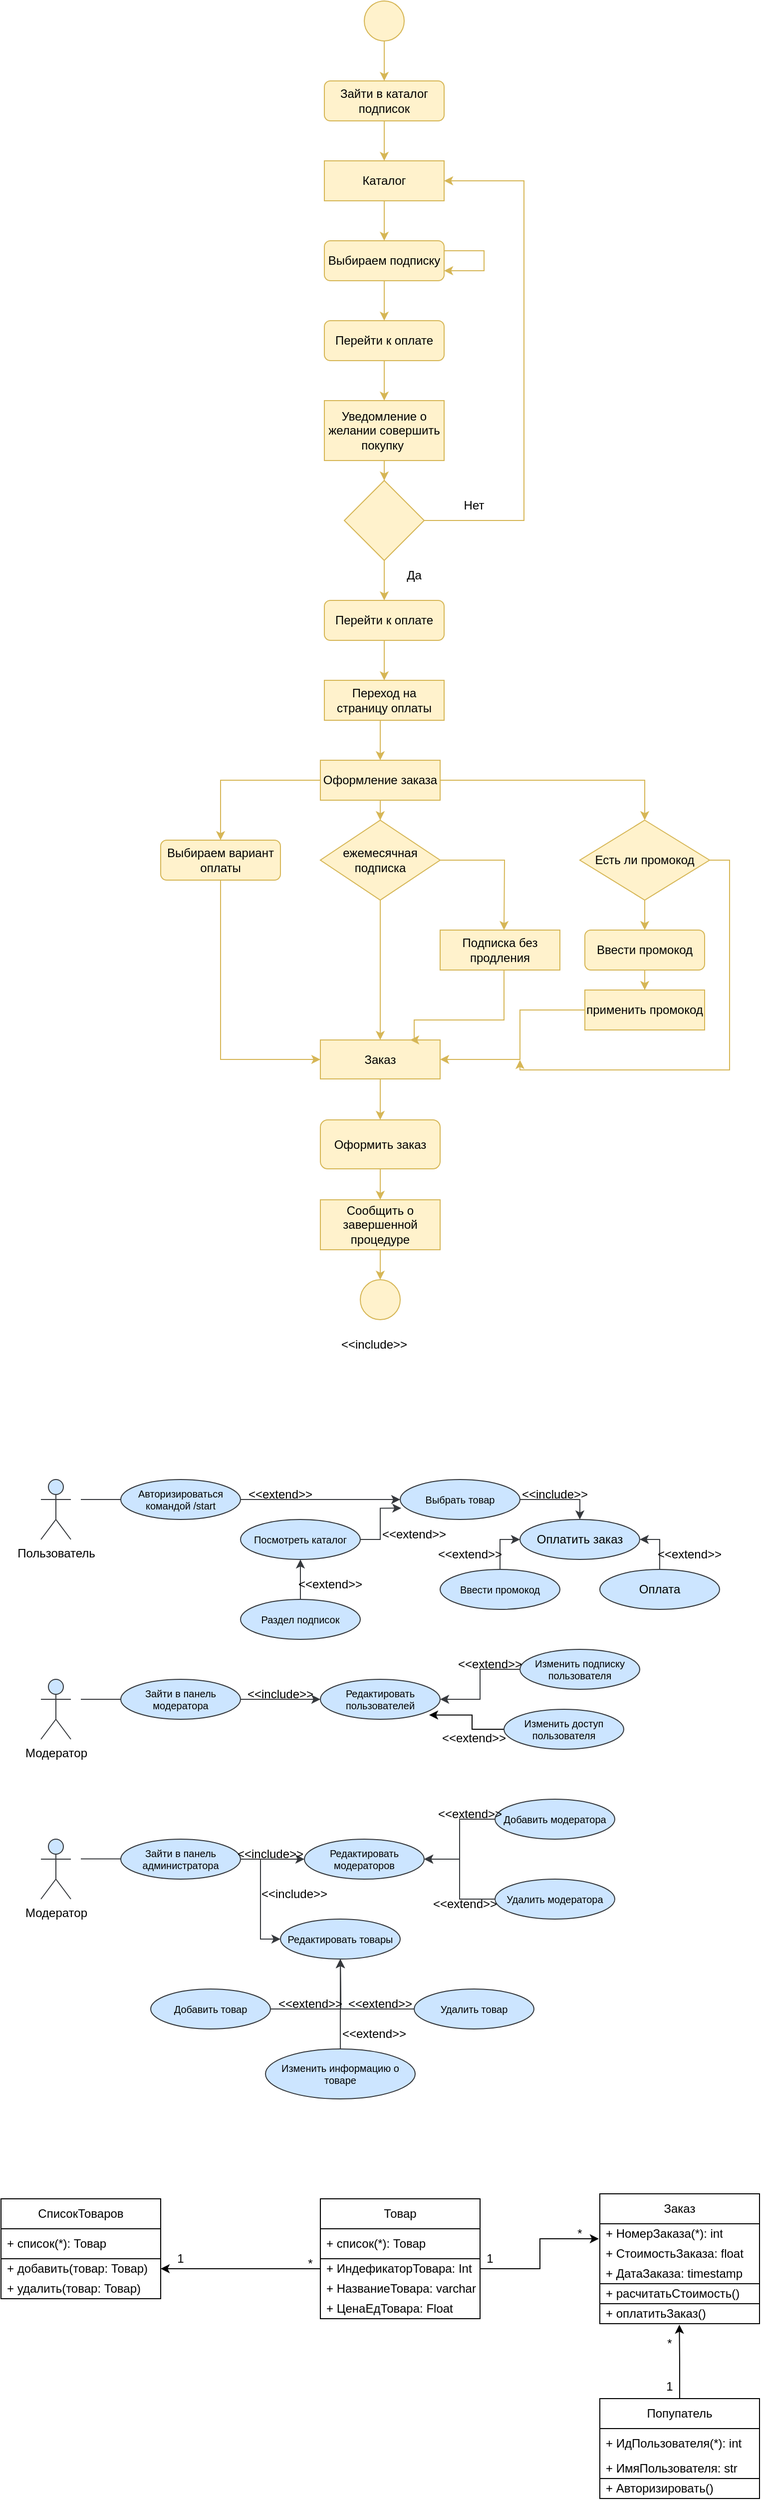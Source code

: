 <mxfile version="21.2.0" type="github">
  <diagram id="C5RBs43oDa-KdzZeNtuy" name="Page-1">
    <mxGraphModel dx="1102" dy="630" grid="1" gridSize="10" guides="1" tooltips="1" connect="1" arrows="1" fold="1" page="1" pageScale="1" pageWidth="827" pageHeight="1169" math="0" shadow="0">
      <root>
        <mxCell id="WIyWlLk6GJQsqaUBKTNV-0" />
        <mxCell id="WIyWlLk6GJQsqaUBKTNV-1" parent="WIyWlLk6GJQsqaUBKTNV-0" />
        <mxCell id="kF7ES35YBefr3OrdqdtW-0" value="" style="ellipse;whiteSpace=wrap;html=1;aspect=fixed;fillColor=#fff2cc;strokeColor=#d6b656;" vertex="1" parent="WIyWlLk6GJQsqaUBKTNV-1">
          <mxGeometry x="404" width="40" height="40" as="geometry" />
        </mxCell>
        <mxCell id="kF7ES35YBefr3OrdqdtW-1" value="" style="endArrow=classic;html=1;rounded=0;exitX=0.5;exitY=1;exitDx=0;exitDy=0;fillColor=#fff2cc;strokeColor=#d6b656;" edge="1" parent="WIyWlLk6GJQsqaUBKTNV-1" source="kF7ES35YBefr3OrdqdtW-0" target="kF7ES35YBefr3OrdqdtW-2">
          <mxGeometry width="50" height="50" relative="1" as="geometry">
            <mxPoint x="374" y="190" as="sourcePoint" />
            <mxPoint x="424" y="80" as="targetPoint" />
          </mxGeometry>
        </mxCell>
        <mxCell id="kF7ES35YBefr3OrdqdtW-5" style="edgeStyle=orthogonalEdgeStyle;rounded=0;orthogonalLoop=1;jettySize=auto;html=1;entryX=0.5;entryY=0;entryDx=0;entryDy=0;fillColor=#fff2cc;strokeColor=#d6b656;" edge="1" parent="WIyWlLk6GJQsqaUBKTNV-1" source="kF7ES35YBefr3OrdqdtW-2" target="kF7ES35YBefr3OrdqdtW-3">
          <mxGeometry relative="1" as="geometry" />
        </mxCell>
        <mxCell id="kF7ES35YBefr3OrdqdtW-2" value="Зайти в каталог подписок" style="rounded=1;whiteSpace=wrap;html=1;fillColor=#fff2cc;strokeColor=#d6b656;" vertex="1" parent="WIyWlLk6GJQsqaUBKTNV-1">
          <mxGeometry x="364" y="80" width="120" height="40" as="geometry" />
        </mxCell>
        <mxCell id="kF7ES35YBefr3OrdqdtW-3" value="Каталог" style="rounded=0;whiteSpace=wrap;html=1;fillColor=#fff2cc;strokeColor=#d6b656;" vertex="1" parent="WIyWlLk6GJQsqaUBKTNV-1">
          <mxGeometry x="364" y="160" width="120" height="40" as="geometry" />
        </mxCell>
        <mxCell id="kF7ES35YBefr3OrdqdtW-6" value="" style="endArrow=classic;html=1;rounded=0;exitX=0.5;exitY=1;exitDx=0;exitDy=0;fillColor=#fff2cc;strokeColor=#d6b656;" edge="1" parent="WIyWlLk6GJQsqaUBKTNV-1" source="kF7ES35YBefr3OrdqdtW-3">
          <mxGeometry width="50" height="50" relative="1" as="geometry">
            <mxPoint x="314" y="310" as="sourcePoint" />
            <mxPoint x="424" y="240" as="targetPoint" />
          </mxGeometry>
        </mxCell>
        <mxCell id="kF7ES35YBefr3OrdqdtW-7" value="Выбираем подписку" style="rounded=1;whiteSpace=wrap;html=1;fillColor=#fff2cc;strokeColor=#d6b656;" vertex="1" parent="WIyWlLk6GJQsqaUBKTNV-1">
          <mxGeometry x="364" y="240" width="120" height="40" as="geometry" />
        </mxCell>
        <mxCell id="kF7ES35YBefr3OrdqdtW-8" value="" style="endArrow=classic;html=1;rounded=0;exitX=1;exitY=0.25;exitDx=0;exitDy=0;entryX=1;entryY=0.75;entryDx=0;entryDy=0;fillColor=#fff2cc;strokeColor=#d6b656;" edge="1" parent="WIyWlLk6GJQsqaUBKTNV-1" source="kF7ES35YBefr3OrdqdtW-7" target="kF7ES35YBefr3OrdqdtW-7">
          <mxGeometry width="50" height="50" relative="1" as="geometry">
            <mxPoint x="314" y="310" as="sourcePoint" />
            <mxPoint x="364" y="260" as="targetPoint" />
            <Array as="points">
              <mxPoint x="524" y="250" />
              <mxPoint x="524" y="260" />
              <mxPoint x="524" y="270" />
            </Array>
          </mxGeometry>
        </mxCell>
        <mxCell id="kF7ES35YBefr3OrdqdtW-9" value="" style="endArrow=classic;html=1;rounded=0;exitX=0.5;exitY=1;exitDx=0;exitDy=0;fillColor=#fff2cc;strokeColor=#d6b656;" edge="1" parent="WIyWlLk6GJQsqaUBKTNV-1" source="kF7ES35YBefr3OrdqdtW-7">
          <mxGeometry width="50" height="50" relative="1" as="geometry">
            <mxPoint x="314" y="310" as="sourcePoint" />
            <mxPoint x="424" y="320" as="targetPoint" />
          </mxGeometry>
        </mxCell>
        <mxCell id="kF7ES35YBefr3OrdqdtW-12" style="edgeStyle=orthogonalEdgeStyle;rounded=0;orthogonalLoop=1;jettySize=auto;html=1;entryX=0.5;entryY=0;entryDx=0;entryDy=0;fillColor=#fff2cc;strokeColor=#d6b656;" edge="1" parent="WIyWlLk6GJQsqaUBKTNV-1" source="kF7ES35YBefr3OrdqdtW-10" target="kF7ES35YBefr3OrdqdtW-11">
          <mxGeometry relative="1" as="geometry" />
        </mxCell>
        <mxCell id="kF7ES35YBefr3OrdqdtW-10" value="Перейти к оплате" style="rounded=1;whiteSpace=wrap;html=1;fillColor=#fff2cc;strokeColor=#d6b656;" vertex="1" parent="WIyWlLk6GJQsqaUBKTNV-1">
          <mxGeometry x="364" y="320" width="120" height="40" as="geometry" />
        </mxCell>
        <mxCell id="kF7ES35YBefr3OrdqdtW-14" style="edgeStyle=orthogonalEdgeStyle;rounded=0;orthogonalLoop=1;jettySize=auto;html=1;entryX=0.5;entryY=0;entryDx=0;entryDy=0;fillColor=#fff2cc;strokeColor=#d6b656;" edge="1" parent="WIyWlLk6GJQsqaUBKTNV-1" source="kF7ES35YBefr3OrdqdtW-11" target="kF7ES35YBefr3OrdqdtW-13">
          <mxGeometry relative="1" as="geometry" />
        </mxCell>
        <mxCell id="kF7ES35YBefr3OrdqdtW-11" value="Уведомление о желании совершить покупку&amp;nbsp;" style="rounded=0;whiteSpace=wrap;html=1;fillColor=#fff2cc;strokeColor=#d6b656;" vertex="1" parent="WIyWlLk6GJQsqaUBKTNV-1">
          <mxGeometry x="364" y="400" width="120" height="60" as="geometry" />
        </mxCell>
        <mxCell id="kF7ES35YBefr3OrdqdtW-15" style="edgeStyle=orthogonalEdgeStyle;rounded=0;orthogonalLoop=1;jettySize=auto;html=1;entryX=1;entryY=0.5;entryDx=0;entryDy=0;fillColor=#fff2cc;strokeColor=#d6b656;" edge="1" parent="WIyWlLk6GJQsqaUBKTNV-1" source="kF7ES35YBefr3OrdqdtW-13" target="kF7ES35YBefr3OrdqdtW-3">
          <mxGeometry relative="1" as="geometry">
            <Array as="points">
              <mxPoint x="564" y="520" />
              <mxPoint x="564" y="180" />
            </Array>
          </mxGeometry>
        </mxCell>
        <mxCell id="kF7ES35YBefr3OrdqdtW-18" style="edgeStyle=orthogonalEdgeStyle;rounded=0;orthogonalLoop=1;jettySize=auto;html=1;entryX=0.5;entryY=0;entryDx=0;entryDy=0;fillColor=#fff2cc;strokeColor=#d6b656;" edge="1" parent="WIyWlLk6GJQsqaUBKTNV-1" source="kF7ES35YBefr3OrdqdtW-13" target="kF7ES35YBefr3OrdqdtW-17">
          <mxGeometry relative="1" as="geometry" />
        </mxCell>
        <mxCell id="kF7ES35YBefr3OrdqdtW-13" value="" style="rhombus;whiteSpace=wrap;html=1;fillColor=#fff2cc;strokeColor=#d6b656;" vertex="1" parent="WIyWlLk6GJQsqaUBKTNV-1">
          <mxGeometry x="384" y="480" width="80" height="80" as="geometry" />
        </mxCell>
        <mxCell id="kF7ES35YBefr3OrdqdtW-16" value="Нет" style="text;html=1;align=center;verticalAlign=middle;whiteSpace=wrap;rounded=0;" vertex="1" parent="WIyWlLk6GJQsqaUBKTNV-1">
          <mxGeometry x="484" y="490" width="60" height="30" as="geometry" />
        </mxCell>
        <mxCell id="kF7ES35YBefr3OrdqdtW-21" style="edgeStyle=orthogonalEdgeStyle;rounded=0;orthogonalLoop=1;jettySize=auto;html=1;entryX=0.5;entryY=0;entryDx=0;entryDy=0;fillColor=#fff2cc;strokeColor=#d6b656;" edge="1" parent="WIyWlLk6GJQsqaUBKTNV-1" source="kF7ES35YBefr3OrdqdtW-17" target="kF7ES35YBefr3OrdqdtW-20">
          <mxGeometry relative="1" as="geometry" />
        </mxCell>
        <mxCell id="kF7ES35YBefr3OrdqdtW-17" value="Перейти к оплате" style="rounded=1;whiteSpace=wrap;html=1;fillColor=#fff2cc;strokeColor=#d6b656;" vertex="1" parent="WIyWlLk6GJQsqaUBKTNV-1">
          <mxGeometry x="364" y="600" width="120" height="40" as="geometry" />
        </mxCell>
        <mxCell id="kF7ES35YBefr3OrdqdtW-19" value="Да" style="text;html=1;align=center;verticalAlign=middle;whiteSpace=wrap;rounded=0;" vertex="1" parent="WIyWlLk6GJQsqaUBKTNV-1">
          <mxGeometry x="424" y="560" width="60" height="30" as="geometry" />
        </mxCell>
        <mxCell id="kF7ES35YBefr3OrdqdtW-23" style="edgeStyle=orthogonalEdgeStyle;rounded=0;orthogonalLoop=1;jettySize=auto;html=1;entryX=0.5;entryY=0;entryDx=0;entryDy=0;fillColor=#fff2cc;strokeColor=#d6b656;" edge="1" parent="WIyWlLk6GJQsqaUBKTNV-1" source="kF7ES35YBefr3OrdqdtW-20" target="kF7ES35YBefr3OrdqdtW-22">
          <mxGeometry relative="1" as="geometry">
            <Array as="points">
              <mxPoint x="420" y="740" />
              <mxPoint x="420" y="740" />
            </Array>
          </mxGeometry>
        </mxCell>
        <mxCell id="kF7ES35YBefr3OrdqdtW-20" value="Переход на страницу оплаты" style="rounded=0;whiteSpace=wrap;html=1;fillColor=#fff2cc;strokeColor=#d6b656;" vertex="1" parent="WIyWlLk6GJQsqaUBKTNV-1">
          <mxGeometry x="364" y="680" width="120" height="40" as="geometry" />
        </mxCell>
        <mxCell id="kF7ES35YBefr3OrdqdtW-25" style="edgeStyle=orthogonalEdgeStyle;rounded=0;orthogonalLoop=1;jettySize=auto;html=1;entryX=0.5;entryY=0;entryDx=0;entryDy=0;fillColor=#fff2cc;strokeColor=#d6b656;" edge="1" parent="WIyWlLk6GJQsqaUBKTNV-1" source="kF7ES35YBefr3OrdqdtW-22" target="kF7ES35YBefr3OrdqdtW-24">
          <mxGeometry relative="1" as="geometry" />
        </mxCell>
        <mxCell id="kF7ES35YBefr3OrdqdtW-27" style="edgeStyle=orthogonalEdgeStyle;rounded=0;orthogonalLoop=1;jettySize=auto;html=1;entryX=0.5;entryY=0;entryDx=0;entryDy=0;fillColor=#fff2cc;strokeColor=#d6b656;" edge="1" parent="WIyWlLk6GJQsqaUBKTNV-1" source="kF7ES35YBefr3OrdqdtW-22" target="kF7ES35YBefr3OrdqdtW-26">
          <mxGeometry relative="1" as="geometry" />
        </mxCell>
        <mxCell id="kF7ES35YBefr3OrdqdtW-44" style="edgeStyle=orthogonalEdgeStyle;rounded=0;orthogonalLoop=1;jettySize=auto;html=1;entryX=0.5;entryY=0;entryDx=0;entryDy=0;fillColor=#fff2cc;strokeColor=#d6b656;" edge="1" parent="WIyWlLk6GJQsqaUBKTNV-1" source="kF7ES35YBefr3OrdqdtW-22" target="kF7ES35YBefr3OrdqdtW-42">
          <mxGeometry relative="1" as="geometry" />
        </mxCell>
        <mxCell id="kF7ES35YBefr3OrdqdtW-22" value="Оформление заказа" style="rounded=0;whiteSpace=wrap;html=1;fillColor=#fff2cc;strokeColor=#d6b656;" vertex="1" parent="WIyWlLk6GJQsqaUBKTNV-1">
          <mxGeometry x="360" y="760" width="120" height="40" as="geometry" />
        </mxCell>
        <mxCell id="kF7ES35YBefr3OrdqdtW-51" style="edgeStyle=orthogonalEdgeStyle;rounded=0;orthogonalLoop=1;jettySize=auto;html=1;entryX=0;entryY=0.5;entryDx=0;entryDy=0;fillColor=#fff2cc;strokeColor=#d6b656;" edge="1" parent="WIyWlLk6GJQsqaUBKTNV-1" source="kF7ES35YBefr3OrdqdtW-24" target="kF7ES35YBefr3OrdqdtW-30">
          <mxGeometry relative="1" as="geometry">
            <Array as="points">
              <mxPoint x="260" y="1060" />
            </Array>
          </mxGeometry>
        </mxCell>
        <mxCell id="kF7ES35YBefr3OrdqdtW-24" value="Выбираем вариант оплаты" style="rounded=1;whiteSpace=wrap;html=1;fillColor=#fff2cc;strokeColor=#d6b656;" vertex="1" parent="WIyWlLk6GJQsqaUBKTNV-1">
          <mxGeometry x="200" y="840" width="120" height="40" as="geometry" />
        </mxCell>
        <mxCell id="kF7ES35YBefr3OrdqdtW-31" style="edgeStyle=orthogonalEdgeStyle;rounded=0;orthogonalLoop=1;jettySize=auto;html=1;entryX=0.5;entryY=0;entryDx=0;entryDy=0;fillColor=#fff2cc;strokeColor=#d6b656;" edge="1" parent="WIyWlLk6GJQsqaUBKTNV-1" source="kF7ES35YBefr3OrdqdtW-26" target="kF7ES35YBefr3OrdqdtW-30">
          <mxGeometry relative="1" as="geometry" />
        </mxCell>
        <mxCell id="kF7ES35YBefr3OrdqdtW-36" style="edgeStyle=orthogonalEdgeStyle;rounded=0;orthogonalLoop=1;jettySize=auto;html=1;fillColor=#fff2cc;strokeColor=#d6b656;" edge="1" parent="WIyWlLk6GJQsqaUBKTNV-1" source="kF7ES35YBefr3OrdqdtW-26">
          <mxGeometry relative="1" as="geometry">
            <mxPoint x="544" y="930" as="targetPoint" />
          </mxGeometry>
        </mxCell>
        <mxCell id="kF7ES35YBefr3OrdqdtW-26" value="ежемесячная подписка" style="rhombus;whiteSpace=wrap;html=1;fillColor=#fff2cc;strokeColor=#d6b656;" vertex="1" parent="WIyWlLk6GJQsqaUBKTNV-1">
          <mxGeometry x="360" y="820" width="120" height="80" as="geometry" />
        </mxCell>
        <mxCell id="kF7ES35YBefr3OrdqdtW-60" style="edgeStyle=orthogonalEdgeStyle;rounded=0;orthogonalLoop=1;jettySize=auto;html=1;fillColor=#fff2cc;strokeColor=#d6b656;" edge="1" parent="WIyWlLk6GJQsqaUBKTNV-1" source="kF7ES35YBefr3OrdqdtW-30" target="kF7ES35YBefr3OrdqdtW-55">
          <mxGeometry relative="1" as="geometry" />
        </mxCell>
        <mxCell id="kF7ES35YBefr3OrdqdtW-30" value="Заказ" style="rounded=0;whiteSpace=wrap;html=1;fillColor=#fff2cc;strokeColor=#d6b656;" vertex="1" parent="WIyWlLk6GJQsqaUBKTNV-1">
          <mxGeometry x="360" y="1040" width="120" height="39" as="geometry" />
        </mxCell>
        <mxCell id="kF7ES35YBefr3OrdqdtW-40" style="edgeStyle=orthogonalEdgeStyle;rounded=0;orthogonalLoop=1;jettySize=auto;html=1;entryX=0.75;entryY=0;entryDx=0;entryDy=0;fillColor=#fff2cc;strokeColor=#d6b656;" edge="1" parent="WIyWlLk6GJQsqaUBKTNV-1" source="kF7ES35YBefr3OrdqdtW-32" target="kF7ES35YBefr3OrdqdtW-30">
          <mxGeometry relative="1" as="geometry">
            <Array as="points">
              <mxPoint x="544" y="1020" />
              <mxPoint x="454" y="1020" />
            </Array>
          </mxGeometry>
        </mxCell>
        <mxCell id="kF7ES35YBefr3OrdqdtW-32" value="Подписка без продления" style="rounded=0;whiteSpace=wrap;html=1;fillColor=#fff2cc;strokeColor=#d6b656;" vertex="1" parent="WIyWlLk6GJQsqaUBKTNV-1">
          <mxGeometry x="480" y="930" width="120" height="40" as="geometry" />
        </mxCell>
        <mxCell id="kF7ES35YBefr3OrdqdtW-47" style="edgeStyle=orthogonalEdgeStyle;rounded=0;orthogonalLoop=1;jettySize=auto;html=1;entryX=0.5;entryY=0;entryDx=0;entryDy=0;fillColor=#fff2cc;strokeColor=#d6b656;" edge="1" parent="WIyWlLk6GJQsqaUBKTNV-1" source="kF7ES35YBefr3OrdqdtW-42" target="kF7ES35YBefr3OrdqdtW-45">
          <mxGeometry relative="1" as="geometry" />
        </mxCell>
        <mxCell id="kF7ES35YBefr3OrdqdtW-50" style="edgeStyle=orthogonalEdgeStyle;rounded=0;orthogonalLoop=1;jettySize=auto;html=1;fillColor=#fff2cc;strokeColor=#d6b656;" edge="1" parent="WIyWlLk6GJQsqaUBKTNV-1" source="kF7ES35YBefr3OrdqdtW-42">
          <mxGeometry relative="1" as="geometry">
            <mxPoint x="560" y="1060" as="targetPoint" />
            <Array as="points">
              <mxPoint x="770" y="860" />
              <mxPoint x="770" y="1070" />
              <mxPoint x="560" y="1070" />
            </Array>
          </mxGeometry>
        </mxCell>
        <mxCell id="kF7ES35YBefr3OrdqdtW-42" value="Есть ли промокод" style="rhombus;whiteSpace=wrap;html=1;fillColor=#fff2cc;strokeColor=#d6b656;" vertex="1" parent="WIyWlLk6GJQsqaUBKTNV-1">
          <mxGeometry x="620" y="820" width="130" height="80" as="geometry" />
        </mxCell>
        <mxCell id="kF7ES35YBefr3OrdqdtW-48" style="edgeStyle=orthogonalEdgeStyle;rounded=0;orthogonalLoop=1;jettySize=auto;html=1;fillColor=#fff2cc;strokeColor=#d6b656;" edge="1" parent="WIyWlLk6GJQsqaUBKTNV-1" source="kF7ES35YBefr3OrdqdtW-45" target="kF7ES35YBefr3OrdqdtW-46">
          <mxGeometry relative="1" as="geometry" />
        </mxCell>
        <mxCell id="kF7ES35YBefr3OrdqdtW-45" value="Ввести промокод" style="rounded=1;whiteSpace=wrap;html=1;fillColor=#fff2cc;strokeColor=#d6b656;" vertex="1" parent="WIyWlLk6GJQsqaUBKTNV-1">
          <mxGeometry x="625" y="930" width="120" height="40" as="geometry" />
        </mxCell>
        <mxCell id="kF7ES35YBefr3OrdqdtW-49" style="edgeStyle=orthogonalEdgeStyle;rounded=0;orthogonalLoop=1;jettySize=auto;html=1;entryX=1;entryY=0.5;entryDx=0;entryDy=0;fillColor=#fff2cc;strokeColor=#d6b656;" edge="1" parent="WIyWlLk6GJQsqaUBKTNV-1" source="kF7ES35YBefr3OrdqdtW-46" target="kF7ES35YBefr3OrdqdtW-30">
          <mxGeometry relative="1" as="geometry">
            <Array as="points">
              <mxPoint x="560" y="1010" />
              <mxPoint x="560" y="1059" />
            </Array>
          </mxGeometry>
        </mxCell>
        <mxCell id="kF7ES35YBefr3OrdqdtW-46" value="применить промокод" style="rounded=0;whiteSpace=wrap;html=1;fillColor=#fff2cc;strokeColor=#d6b656;" vertex="1" parent="WIyWlLk6GJQsqaUBKTNV-1">
          <mxGeometry x="625" y="990" width="120" height="40" as="geometry" />
        </mxCell>
        <mxCell id="kF7ES35YBefr3OrdqdtW-59" style="edgeStyle=orthogonalEdgeStyle;rounded=0;orthogonalLoop=1;jettySize=auto;html=1;entryX=0.5;entryY=0;entryDx=0;entryDy=0;fillColor=#fff2cc;strokeColor=#d6b656;" edge="1" parent="WIyWlLk6GJQsqaUBKTNV-1" source="kF7ES35YBefr3OrdqdtW-55" target="kF7ES35YBefr3OrdqdtW-57">
          <mxGeometry relative="1" as="geometry" />
        </mxCell>
        <mxCell id="kF7ES35YBefr3OrdqdtW-55" value="Оформить заказ" style="rounded=1;whiteSpace=wrap;html=1;fillColor=#fff2cc;strokeColor=#d6b656;" vertex="1" parent="WIyWlLk6GJQsqaUBKTNV-1">
          <mxGeometry x="360" y="1120" width="120" height="49" as="geometry" />
        </mxCell>
        <mxCell id="kF7ES35YBefr3OrdqdtW-62" style="edgeStyle=orthogonalEdgeStyle;rounded=0;orthogonalLoop=1;jettySize=auto;html=1;entryX=0.5;entryY=0;entryDx=0;entryDy=0;fillColor=#fff2cc;strokeColor=#d6b656;" edge="1" parent="WIyWlLk6GJQsqaUBKTNV-1" source="kF7ES35YBefr3OrdqdtW-57" target="kF7ES35YBefr3OrdqdtW-61">
          <mxGeometry relative="1" as="geometry" />
        </mxCell>
        <mxCell id="kF7ES35YBefr3OrdqdtW-57" value="Сообщить о завершенной процедуре" style="rounded=0;whiteSpace=wrap;html=1;fillColor=#fff2cc;strokeColor=#d6b656;" vertex="1" parent="WIyWlLk6GJQsqaUBKTNV-1">
          <mxGeometry x="360" y="1200" width="120" height="50" as="geometry" />
        </mxCell>
        <mxCell id="kF7ES35YBefr3OrdqdtW-61" value="" style="ellipse;whiteSpace=wrap;html=1;aspect=fixed;fillColor=#fff2cc;strokeColor=#d6b656;" vertex="1" parent="WIyWlLk6GJQsqaUBKTNV-1">
          <mxGeometry x="400" y="1280" width="40" height="40" as="geometry" />
        </mxCell>
        <mxCell id="kF7ES35YBefr3OrdqdtW-65" value="Пользователь" style="shape=umlActor;verticalLabelPosition=bottom;verticalAlign=top;html=1;outlineConnect=0;fillColor=#cce5ff;strokeColor=#36393d;" vertex="1" parent="WIyWlLk6GJQsqaUBKTNV-1">
          <mxGeometry x="80" y="1480" width="30" height="60" as="geometry" />
        </mxCell>
        <mxCell id="kF7ES35YBefr3OrdqdtW-79" style="edgeStyle=orthogonalEdgeStyle;rounded=0;orthogonalLoop=1;jettySize=auto;html=1;entryX=0;entryY=0.5;entryDx=0;entryDy=0;fillColor=#cce5ff;strokeColor=#36393d;" edge="1" parent="WIyWlLk6GJQsqaUBKTNV-1" source="kF7ES35YBefr3OrdqdtW-68" target="kF7ES35YBefr3OrdqdtW-71">
          <mxGeometry relative="1" as="geometry" />
        </mxCell>
        <mxCell id="kF7ES35YBefr3OrdqdtW-68" value="Авторизироваться командой /start" style="ellipse;whiteSpace=wrap;html=1;fontSize=10;fillColor=#cce5ff;strokeColor=#36393d;" vertex="1" parent="WIyWlLk6GJQsqaUBKTNV-1">
          <mxGeometry x="160" y="1480" width="120" height="40" as="geometry" />
        </mxCell>
        <mxCell id="kF7ES35YBefr3OrdqdtW-80" style="edgeStyle=orthogonalEdgeStyle;rounded=0;orthogonalLoop=1;jettySize=auto;html=1;entryX=0.009;entryY=0.717;entryDx=0;entryDy=0;entryPerimeter=0;fillColor=#cce5ff;strokeColor=#36393d;" edge="1" parent="WIyWlLk6GJQsqaUBKTNV-1" source="kF7ES35YBefr3OrdqdtW-69" target="kF7ES35YBefr3OrdqdtW-71">
          <mxGeometry relative="1" as="geometry" />
        </mxCell>
        <mxCell id="kF7ES35YBefr3OrdqdtW-69" value="Посмотреть каталог" style="ellipse;whiteSpace=wrap;html=1;fontSize=10;fillColor=#cce5ff;strokeColor=#36393d;" vertex="1" parent="WIyWlLk6GJQsqaUBKTNV-1">
          <mxGeometry x="280" y="1520" width="120" height="40" as="geometry" />
        </mxCell>
        <mxCell id="kF7ES35YBefr3OrdqdtW-70" value="" style="endArrow=none;html=1;rounded=0;exitX=0;exitY=0.5;exitDx=0;exitDy=0;fillColor=#cce5ff;strokeColor=#36393d;" edge="1" parent="WIyWlLk6GJQsqaUBKTNV-1" source="kF7ES35YBefr3OrdqdtW-68">
          <mxGeometry width="50" height="50" relative="1" as="geometry">
            <mxPoint x="380" y="1540" as="sourcePoint" />
            <mxPoint x="120" y="1500" as="targetPoint" />
          </mxGeometry>
        </mxCell>
        <mxCell id="kF7ES35YBefr3OrdqdtW-75" style="edgeStyle=orthogonalEdgeStyle;rounded=0;orthogonalLoop=1;jettySize=auto;html=1;entryX=0.5;entryY=0;entryDx=0;entryDy=0;fillColor=#cce5ff;strokeColor=#36393d;" edge="1" parent="WIyWlLk6GJQsqaUBKTNV-1" source="kF7ES35YBefr3OrdqdtW-71" target="kF7ES35YBefr3OrdqdtW-72">
          <mxGeometry relative="1" as="geometry">
            <mxPoint x="620" y="1510" as="targetPoint" />
            <Array as="points">
              <mxPoint x="620" y="1500" />
            </Array>
          </mxGeometry>
        </mxCell>
        <mxCell id="kF7ES35YBefr3OrdqdtW-71" value="Выбрать товар" style="ellipse;whiteSpace=wrap;html=1;fontSize=10;fillColor=#cce5ff;strokeColor=#36393d;" vertex="1" parent="WIyWlLk6GJQsqaUBKTNV-1">
          <mxGeometry x="440" y="1480" width="120" height="40" as="geometry" />
        </mxCell>
        <mxCell id="kF7ES35YBefr3OrdqdtW-72" value="Оплатить заказ" style="ellipse;whiteSpace=wrap;html=1;fillColor=#cce5ff;strokeColor=#36393d;" vertex="1" parent="WIyWlLk6GJQsqaUBKTNV-1">
          <mxGeometry x="560" y="1520" width="120" height="40" as="geometry" />
        </mxCell>
        <mxCell id="kF7ES35YBefr3OrdqdtW-74" style="edgeStyle=orthogonalEdgeStyle;rounded=0;orthogonalLoop=1;jettySize=auto;html=1;entryX=0;entryY=0.5;entryDx=0;entryDy=0;fillColor=#cce5ff;strokeColor=#36393d;" edge="1" parent="WIyWlLk6GJQsqaUBKTNV-1" source="kF7ES35YBefr3OrdqdtW-73" target="kF7ES35YBefr3OrdqdtW-72">
          <mxGeometry relative="1" as="geometry">
            <mxPoint x="540" y="1540" as="targetPoint" />
          </mxGeometry>
        </mxCell>
        <mxCell id="kF7ES35YBefr3OrdqdtW-73" value="Ввести промокод" style="ellipse;whiteSpace=wrap;html=1;fontSize=10;fillColor=#cce5ff;strokeColor=#36393d;" vertex="1" parent="WIyWlLk6GJQsqaUBKTNV-1">
          <mxGeometry x="480" y="1570" width="120" height="40" as="geometry" />
        </mxCell>
        <mxCell id="kF7ES35YBefr3OrdqdtW-78" style="edgeStyle=orthogonalEdgeStyle;rounded=0;orthogonalLoop=1;jettySize=auto;html=1;entryX=1;entryY=0.5;entryDx=0;entryDy=0;fillColor=#cce5ff;strokeColor=#36393d;" edge="1" parent="WIyWlLk6GJQsqaUBKTNV-1" source="kF7ES35YBefr3OrdqdtW-77" target="kF7ES35YBefr3OrdqdtW-72">
          <mxGeometry relative="1" as="geometry" />
        </mxCell>
        <mxCell id="kF7ES35YBefr3OrdqdtW-77" value="Оплата" style="ellipse;whiteSpace=wrap;html=1;fillColor=#cce5ff;strokeColor=#36393d;" vertex="1" parent="WIyWlLk6GJQsqaUBKTNV-1">
          <mxGeometry x="640" y="1570" width="120" height="40" as="geometry" />
        </mxCell>
        <mxCell id="kF7ES35YBefr3OrdqdtW-83" style="edgeStyle=orthogonalEdgeStyle;rounded=0;orthogonalLoop=1;jettySize=auto;html=1;entryX=0.5;entryY=1;entryDx=0;entryDy=0;fillColor=#cce5ff;strokeColor=#36393d;" edge="1" parent="WIyWlLk6GJQsqaUBKTNV-1" source="kF7ES35YBefr3OrdqdtW-82" target="kF7ES35YBefr3OrdqdtW-69">
          <mxGeometry relative="1" as="geometry" />
        </mxCell>
        <mxCell id="kF7ES35YBefr3OrdqdtW-82" value="Раздел подписок" style="ellipse;whiteSpace=wrap;html=1;fontSize=10;fillColor=#cce5ff;strokeColor=#36393d;" vertex="1" parent="WIyWlLk6GJQsqaUBKTNV-1">
          <mxGeometry x="280" y="1600" width="120" height="40" as="geometry" />
        </mxCell>
        <mxCell id="kF7ES35YBefr3OrdqdtW-84" value="Модератор" style="shape=umlActor;verticalLabelPosition=bottom;verticalAlign=top;html=1;outlineConnect=0;fillColor=#cce5ff;strokeColor=#36393d;" vertex="1" parent="WIyWlLk6GJQsqaUBKTNV-1">
          <mxGeometry x="80" y="1680" width="30" height="60" as="geometry" />
        </mxCell>
        <mxCell id="kF7ES35YBefr3OrdqdtW-92" style="edgeStyle=orthogonalEdgeStyle;rounded=0;orthogonalLoop=1;jettySize=auto;html=1;entryX=0;entryY=0.5;entryDx=0;entryDy=0;fillColor=#cce5ff;strokeColor=#36393d;" edge="1" parent="WIyWlLk6GJQsqaUBKTNV-1" source="kF7ES35YBefr3OrdqdtW-87" target="kF7ES35YBefr3OrdqdtW-89">
          <mxGeometry relative="1" as="geometry" />
        </mxCell>
        <mxCell id="kF7ES35YBefr3OrdqdtW-87" value="Зайти в панель модератора" style="ellipse;whiteSpace=wrap;html=1;fontSize=10;fillColor=#cce5ff;strokeColor=#36393d;" vertex="1" parent="WIyWlLk6GJQsqaUBKTNV-1">
          <mxGeometry x="160" y="1680" width="120" height="40" as="geometry" />
        </mxCell>
        <mxCell id="kF7ES35YBefr3OrdqdtW-88" value="" style="endArrow=none;html=1;rounded=0;exitX=0;exitY=0.5;exitDx=0;exitDy=0;fillColor=#cce5ff;strokeColor=#36393d;" edge="1" parent="WIyWlLk6GJQsqaUBKTNV-1" source="kF7ES35YBefr3OrdqdtW-87">
          <mxGeometry width="50" height="50" relative="1" as="geometry">
            <mxPoint x="270" y="1660" as="sourcePoint" />
            <mxPoint x="120" y="1700" as="targetPoint" />
          </mxGeometry>
        </mxCell>
        <mxCell id="kF7ES35YBefr3OrdqdtW-89" value="Редактировать пользователей" style="ellipse;whiteSpace=wrap;html=1;fontSize=10;fillColor=#cce5ff;strokeColor=#36393d;" vertex="1" parent="WIyWlLk6GJQsqaUBKTNV-1">
          <mxGeometry x="360" y="1680" width="120" height="40" as="geometry" />
        </mxCell>
        <mxCell id="kF7ES35YBefr3OrdqdtW-95" style="edgeStyle=orthogonalEdgeStyle;rounded=0;orthogonalLoop=1;jettySize=auto;html=1;entryX=1;entryY=0.5;entryDx=0;entryDy=0;fillColor=#cce5ff;strokeColor=#36393d;" edge="1" parent="WIyWlLk6GJQsqaUBKTNV-1" source="kF7ES35YBefr3OrdqdtW-90" target="kF7ES35YBefr3OrdqdtW-89">
          <mxGeometry relative="1" as="geometry" />
        </mxCell>
        <mxCell id="kF7ES35YBefr3OrdqdtW-90" value="Изменить подписку пользователя" style="ellipse;whiteSpace=wrap;html=1;fontSize=10;fillColor=#cce5ff;strokeColor=#36393d;" vertex="1" parent="WIyWlLk6GJQsqaUBKTNV-1">
          <mxGeometry x="560" y="1650" width="120" height="40" as="geometry" />
        </mxCell>
        <mxCell id="kF7ES35YBefr3OrdqdtW-135" style="edgeStyle=orthogonalEdgeStyle;rounded=0;orthogonalLoop=1;jettySize=auto;html=1;entryX=0.908;entryY=0.893;entryDx=0;entryDy=0;entryPerimeter=0;" edge="1" parent="WIyWlLk6GJQsqaUBKTNV-1" source="kF7ES35YBefr3OrdqdtW-91" target="kF7ES35YBefr3OrdqdtW-89">
          <mxGeometry relative="1" as="geometry" />
        </mxCell>
        <mxCell id="kF7ES35YBefr3OrdqdtW-91" value="Изменить доступ пользователя" style="ellipse;whiteSpace=wrap;html=1;fontSize=10;fillColor=#cce5ff;strokeColor=#36393d;" vertex="1" parent="WIyWlLk6GJQsqaUBKTNV-1">
          <mxGeometry x="544" y="1710" width="120" height="40" as="geometry" />
        </mxCell>
        <mxCell id="kF7ES35YBefr3OrdqdtW-97" value="Модератор" style="shape=umlActor;verticalLabelPosition=bottom;verticalAlign=top;html=1;outlineConnect=0;fillColor=#cce5ff;strokeColor=#36393d;" vertex="1" parent="WIyWlLk6GJQsqaUBKTNV-1">
          <mxGeometry x="80" y="1840" width="30" height="60" as="geometry" />
        </mxCell>
        <mxCell id="kF7ES35YBefr3OrdqdtW-105" style="edgeStyle=orthogonalEdgeStyle;rounded=0;orthogonalLoop=1;jettySize=auto;html=1;entryX=0;entryY=0.5;entryDx=0;entryDy=0;fillColor=#cce5ff;strokeColor=#36393d;" edge="1" parent="WIyWlLk6GJQsqaUBKTNV-1" source="kF7ES35YBefr3OrdqdtW-98" target="kF7ES35YBefr3OrdqdtW-100">
          <mxGeometry relative="1" as="geometry" />
        </mxCell>
        <mxCell id="kF7ES35YBefr3OrdqdtW-114" style="edgeStyle=orthogonalEdgeStyle;rounded=0;orthogonalLoop=1;jettySize=auto;html=1;entryX=0;entryY=0.5;entryDx=0;entryDy=0;fillColor=#cce5ff;strokeColor=#36393d;" edge="1" parent="WIyWlLk6GJQsqaUBKTNV-1" source="kF7ES35YBefr3OrdqdtW-98" target="kF7ES35YBefr3OrdqdtW-107">
          <mxGeometry relative="1" as="geometry" />
        </mxCell>
        <mxCell id="kF7ES35YBefr3OrdqdtW-98" value="Зайти в панель администратора" style="ellipse;whiteSpace=wrap;html=1;fontSize=10;fillColor=#cce5ff;strokeColor=#36393d;" vertex="1" parent="WIyWlLk6GJQsqaUBKTNV-1">
          <mxGeometry x="160" y="1840" width="120" height="40" as="geometry" />
        </mxCell>
        <mxCell id="kF7ES35YBefr3OrdqdtW-100" value="Редактировать модераторов" style="ellipse;whiteSpace=wrap;html=1;fontSize=10;fillColor=#cce5ff;strokeColor=#36393d;" vertex="1" parent="WIyWlLk6GJQsqaUBKTNV-1">
          <mxGeometry x="344" y="1840" width="120" height="40" as="geometry" />
        </mxCell>
        <mxCell id="kF7ES35YBefr3OrdqdtW-104" style="edgeStyle=orthogonalEdgeStyle;rounded=0;orthogonalLoop=1;jettySize=auto;html=1;entryX=1;entryY=0.5;entryDx=0;entryDy=0;fillColor=#cce5ff;strokeColor=#36393d;" edge="1" parent="WIyWlLk6GJQsqaUBKTNV-1" source="kF7ES35YBefr3OrdqdtW-101" target="kF7ES35YBefr3OrdqdtW-100">
          <mxGeometry relative="1" as="geometry" />
        </mxCell>
        <mxCell id="kF7ES35YBefr3OrdqdtW-101" value="Добавить модератора" style="ellipse;whiteSpace=wrap;html=1;fontSize=10;fillColor=#cce5ff;strokeColor=#36393d;" vertex="1" parent="WIyWlLk6GJQsqaUBKTNV-1">
          <mxGeometry x="535" y="1800" width="120" height="40" as="geometry" />
        </mxCell>
        <mxCell id="kF7ES35YBefr3OrdqdtW-103" style="edgeStyle=orthogonalEdgeStyle;rounded=0;orthogonalLoop=1;jettySize=auto;html=1;entryX=1;entryY=0.5;entryDx=0;entryDy=0;fillColor=#cce5ff;strokeColor=#36393d;" edge="1" parent="WIyWlLk6GJQsqaUBKTNV-1" source="kF7ES35YBefr3OrdqdtW-102" target="kF7ES35YBefr3OrdqdtW-100">
          <mxGeometry relative="1" as="geometry" />
        </mxCell>
        <mxCell id="kF7ES35YBefr3OrdqdtW-102" value="Удалить модератора" style="ellipse;whiteSpace=wrap;html=1;fontSize=10;fillColor=#cce5ff;strokeColor=#36393d;" vertex="1" parent="WIyWlLk6GJQsqaUBKTNV-1">
          <mxGeometry x="535" y="1880" width="120" height="40" as="geometry" />
        </mxCell>
        <mxCell id="kF7ES35YBefr3OrdqdtW-106" value="" style="endArrow=none;html=1;rounded=0;exitX=0;exitY=0.5;exitDx=0;exitDy=0;fillColor=#cce5ff;strokeColor=#36393d;" edge="1" parent="WIyWlLk6GJQsqaUBKTNV-1">
          <mxGeometry width="50" height="50" relative="1" as="geometry">
            <mxPoint x="160" y="1859.72" as="sourcePoint" />
            <mxPoint x="120" y="1859.72" as="targetPoint" />
          </mxGeometry>
        </mxCell>
        <mxCell id="kF7ES35YBefr3OrdqdtW-107" value="Редактировать товары" style="ellipse;whiteSpace=wrap;html=1;fontSize=10;fillColor=#cce5ff;strokeColor=#36393d;" vertex="1" parent="WIyWlLk6GJQsqaUBKTNV-1">
          <mxGeometry x="320" y="1920" width="120" height="40" as="geometry" />
        </mxCell>
        <mxCell id="kF7ES35YBefr3OrdqdtW-113" style="edgeStyle=orthogonalEdgeStyle;rounded=0;orthogonalLoop=1;jettySize=auto;html=1;fillColor=#cce5ff;strokeColor=#36393d;" edge="1" parent="WIyWlLk6GJQsqaUBKTNV-1" source="kF7ES35YBefr3OrdqdtW-108">
          <mxGeometry relative="1" as="geometry">
            <mxPoint x="380" y="1960.0" as="targetPoint" />
          </mxGeometry>
        </mxCell>
        <mxCell id="kF7ES35YBefr3OrdqdtW-108" value="Добавить товар" style="ellipse;whiteSpace=wrap;html=1;fontSize=10;fillColor=#cce5ff;strokeColor=#36393d;" vertex="1" parent="WIyWlLk6GJQsqaUBKTNV-1">
          <mxGeometry x="190" y="1990" width="120" height="40" as="geometry" />
        </mxCell>
        <mxCell id="kF7ES35YBefr3OrdqdtW-112" style="edgeStyle=orthogonalEdgeStyle;rounded=0;orthogonalLoop=1;jettySize=auto;html=1;fillColor=#cce5ff;strokeColor=#36393d;" edge="1" parent="WIyWlLk6GJQsqaUBKTNV-1" source="kF7ES35YBefr3OrdqdtW-109">
          <mxGeometry relative="1" as="geometry">
            <mxPoint x="380" y="1960.0" as="targetPoint" />
          </mxGeometry>
        </mxCell>
        <mxCell id="kF7ES35YBefr3OrdqdtW-109" value="Удалить товар" style="ellipse;whiteSpace=wrap;html=1;fontSize=10;fillColor=#cce5ff;strokeColor=#36393d;" vertex="1" parent="WIyWlLk6GJQsqaUBKTNV-1">
          <mxGeometry x="454" y="1990" width="120" height="40" as="geometry" />
        </mxCell>
        <mxCell id="kF7ES35YBefr3OrdqdtW-111" style="edgeStyle=orthogonalEdgeStyle;rounded=0;orthogonalLoop=1;jettySize=auto;html=1;entryX=0.5;entryY=1;entryDx=0;entryDy=0;fillColor=#cce5ff;strokeColor=#36393d;" edge="1" parent="WIyWlLk6GJQsqaUBKTNV-1" source="kF7ES35YBefr3OrdqdtW-110" target="kF7ES35YBefr3OrdqdtW-107">
          <mxGeometry relative="1" as="geometry" />
        </mxCell>
        <mxCell id="kF7ES35YBefr3OrdqdtW-110" value="Изменить информацию о товаре" style="ellipse;whiteSpace=wrap;html=1;fontSize=10;fillColor=#cce5ff;strokeColor=#36393d;" vertex="1" parent="WIyWlLk6GJQsqaUBKTNV-1">
          <mxGeometry x="305" y="2050" width="150" height="50" as="geometry" />
        </mxCell>
        <mxCell id="kF7ES35YBefr3OrdqdtW-117" value="&amp;lt;&amp;lt;extend&amp;gt;&amp;gt;" style="text;html=1;strokeColor=none;fillColor=none;align=center;verticalAlign=middle;whiteSpace=wrap;rounded=0;" vertex="1" parent="WIyWlLk6GJQsqaUBKTNV-1">
          <mxGeometry x="290" y="1480" width="60" height="30" as="geometry" />
        </mxCell>
        <mxCell id="kF7ES35YBefr3OrdqdtW-118" value="&amp;lt;&amp;lt;extend&amp;gt;&amp;gt;" style="text;html=1;strokeColor=none;fillColor=none;align=center;verticalAlign=middle;whiteSpace=wrap;rounded=0;" vertex="1" parent="WIyWlLk6GJQsqaUBKTNV-1">
          <mxGeometry x="424" y="1520" width="60" height="30" as="geometry" />
        </mxCell>
        <mxCell id="kF7ES35YBefr3OrdqdtW-120" value="&amp;lt;&amp;lt;extend&amp;gt;&amp;gt;" style="text;html=1;strokeColor=none;fillColor=none;align=center;verticalAlign=middle;whiteSpace=wrap;rounded=0;" vertex="1" parent="WIyWlLk6GJQsqaUBKTNV-1">
          <mxGeometry x="340" y="1570" width="60" height="30" as="geometry" />
        </mxCell>
        <mxCell id="kF7ES35YBefr3OrdqdtW-121" value="&amp;lt;&amp;lt;include&amp;gt;&amp;gt;" style="text;html=1;strokeColor=none;fillColor=none;align=center;verticalAlign=middle;whiteSpace=wrap;rounded=0;" vertex="1" parent="WIyWlLk6GJQsqaUBKTNV-1">
          <mxGeometry x="565" y="1480" width="60" height="30" as="geometry" />
        </mxCell>
        <mxCell id="kF7ES35YBefr3OrdqdtW-122" value="&amp;lt;&amp;lt;include&amp;gt;&amp;gt;" style="text;html=1;strokeColor=none;fillColor=none;align=center;verticalAlign=middle;whiteSpace=wrap;rounded=0;" vertex="1" parent="WIyWlLk6GJQsqaUBKTNV-1">
          <mxGeometry x="384" y="1330" width="60" height="30" as="geometry" />
        </mxCell>
        <mxCell id="kF7ES35YBefr3OrdqdtW-123" value="&amp;lt;&amp;lt;extend&amp;gt;&amp;gt;" style="text;html=1;strokeColor=none;fillColor=none;align=center;verticalAlign=middle;whiteSpace=wrap;rounded=0;" vertex="1" parent="WIyWlLk6GJQsqaUBKTNV-1">
          <mxGeometry x="700" y="1540" width="60" height="30" as="geometry" />
        </mxCell>
        <mxCell id="kF7ES35YBefr3OrdqdtW-124" value="&amp;lt;&amp;lt;extend&amp;gt;&amp;gt;" style="text;html=1;strokeColor=none;fillColor=none;align=center;verticalAlign=middle;whiteSpace=wrap;rounded=0;" vertex="1" parent="WIyWlLk6GJQsqaUBKTNV-1">
          <mxGeometry x="480" y="1540" width="60" height="30" as="geometry" />
        </mxCell>
        <mxCell id="kF7ES35YBefr3OrdqdtW-125" value="&amp;lt;&amp;lt;extend&amp;gt;&amp;gt;" style="text;html=1;strokeColor=none;fillColor=none;align=center;verticalAlign=middle;whiteSpace=wrap;rounded=0;" vertex="1" parent="WIyWlLk6GJQsqaUBKTNV-1">
          <mxGeometry x="390" y="1990" width="60" height="30" as="geometry" />
        </mxCell>
        <mxCell id="kF7ES35YBefr3OrdqdtW-126" value="&amp;lt;&amp;lt;extend&amp;gt;&amp;gt;" style="text;html=1;strokeColor=none;fillColor=none;align=center;verticalAlign=middle;whiteSpace=wrap;rounded=0;" vertex="1" parent="WIyWlLk6GJQsqaUBKTNV-1">
          <mxGeometry x="384" y="2020" width="60" height="30" as="geometry" />
        </mxCell>
        <mxCell id="kF7ES35YBefr3OrdqdtW-127" value="&amp;lt;&amp;lt;extend&amp;gt;&amp;gt;" style="text;html=1;strokeColor=none;fillColor=none;align=center;verticalAlign=middle;whiteSpace=wrap;rounded=0;" vertex="1" parent="WIyWlLk6GJQsqaUBKTNV-1">
          <mxGeometry x="320" y="1990" width="60" height="30" as="geometry" />
        </mxCell>
        <mxCell id="kF7ES35YBefr3OrdqdtW-129" value="&amp;lt;&amp;lt;include&amp;gt;&amp;gt;" style="text;html=1;strokeColor=none;fillColor=none;align=center;verticalAlign=middle;whiteSpace=wrap;rounded=0;" vertex="1" parent="WIyWlLk6GJQsqaUBKTNV-1">
          <mxGeometry x="280" y="1840" width="60" height="30" as="geometry" />
        </mxCell>
        <mxCell id="kF7ES35YBefr3OrdqdtW-130" value="&amp;lt;&amp;lt;extend&amp;gt;&amp;gt;" style="text;html=1;strokeColor=none;fillColor=none;align=center;verticalAlign=middle;whiteSpace=wrap;rounded=0;" vertex="1" parent="WIyWlLk6GJQsqaUBKTNV-1">
          <mxGeometry x="475" y="1890" width="60" height="30" as="geometry" />
        </mxCell>
        <mxCell id="kF7ES35YBefr3OrdqdtW-131" value="&amp;lt;&amp;lt;extend&amp;gt;&amp;gt;" style="text;html=1;strokeColor=none;fillColor=none;align=center;verticalAlign=middle;whiteSpace=wrap;rounded=0;" vertex="1" parent="WIyWlLk6GJQsqaUBKTNV-1">
          <mxGeometry x="480" y="1800" width="60" height="30" as="geometry" />
        </mxCell>
        <mxCell id="kF7ES35YBefr3OrdqdtW-132" value="&amp;lt;&amp;lt;include&amp;gt;&amp;gt;" style="text;html=1;strokeColor=none;fillColor=none;align=center;verticalAlign=middle;whiteSpace=wrap;rounded=0;" vertex="1" parent="WIyWlLk6GJQsqaUBKTNV-1">
          <mxGeometry x="304" y="1880" width="60" height="30" as="geometry" />
        </mxCell>
        <mxCell id="kF7ES35YBefr3OrdqdtW-133" value="&amp;lt;&amp;lt;include&amp;gt;&amp;gt;" style="text;html=1;strokeColor=none;fillColor=none;align=center;verticalAlign=middle;whiteSpace=wrap;rounded=0;" vertex="1" parent="WIyWlLk6GJQsqaUBKTNV-1">
          <mxGeometry x="290" y="1680" width="60" height="30" as="geometry" />
        </mxCell>
        <mxCell id="kF7ES35YBefr3OrdqdtW-136" value="&amp;lt;&amp;lt;extend&amp;gt;&amp;gt;" style="text;html=1;strokeColor=none;fillColor=none;align=center;verticalAlign=middle;whiteSpace=wrap;rounded=0;" vertex="1" parent="WIyWlLk6GJQsqaUBKTNV-1">
          <mxGeometry x="500" y="1650" width="60" height="30" as="geometry" />
        </mxCell>
        <mxCell id="kF7ES35YBefr3OrdqdtW-137" value="&amp;lt;&amp;lt;extend&amp;gt;&amp;gt;" style="text;html=1;strokeColor=none;fillColor=none;align=center;verticalAlign=middle;whiteSpace=wrap;rounded=0;" vertex="1" parent="WIyWlLk6GJQsqaUBKTNV-1">
          <mxGeometry x="484" y="1723.5" width="60" height="30" as="geometry" />
        </mxCell>
        <mxCell id="kF7ES35YBefr3OrdqdtW-138" value="СписокТоваров" style="swimlane;fontStyle=0;childLayout=stackLayout;horizontal=1;startSize=30;horizontalStack=0;resizeParent=1;resizeParentMax=0;resizeLast=0;collapsible=1;marginBottom=0;whiteSpace=wrap;html=1;" vertex="1" parent="WIyWlLk6GJQsqaUBKTNV-1">
          <mxGeometry x="40" y="2200" width="160" height="100" as="geometry" />
        </mxCell>
        <mxCell id="kF7ES35YBefr3OrdqdtW-139" value="+ список(*): Товар" style="text;strokeColor=default;fillColor=none;align=left;verticalAlign=middle;spacingLeft=4;spacingRight=4;overflow=hidden;points=[[0,0.5],[1,0.5]];portConstraint=eastwest;rotatable=0;whiteSpace=wrap;html=1;" vertex="1" parent="kF7ES35YBefr3OrdqdtW-138">
          <mxGeometry y="30" width="160" height="30" as="geometry" />
        </mxCell>
        <mxCell id="kF7ES35YBefr3OrdqdtW-140" value="+ добавить(товар: Товар)" style="text;strokeColor=none;fillColor=none;align=left;verticalAlign=middle;spacingLeft=4;spacingRight=4;overflow=hidden;points=[[0,0.5],[1,0.5]];portConstraint=eastwest;rotatable=0;whiteSpace=wrap;html=1;" vertex="1" parent="kF7ES35YBefr3OrdqdtW-138">
          <mxGeometry y="60" width="160" height="20" as="geometry" />
        </mxCell>
        <mxCell id="kF7ES35YBefr3OrdqdtW-141" value="+ удалить(товар: Товар)" style="text;strokeColor=none;fillColor=none;align=left;verticalAlign=middle;spacingLeft=4;spacingRight=4;overflow=hidden;points=[[0,0.5],[1,0.5]];portConstraint=eastwest;rotatable=0;whiteSpace=wrap;html=1;" vertex="1" parent="kF7ES35YBefr3OrdqdtW-138">
          <mxGeometry y="80" width="160" height="20" as="geometry" />
        </mxCell>
        <mxCell id="kF7ES35YBefr3OrdqdtW-142" value="Товар" style="swimlane;fontStyle=0;childLayout=stackLayout;horizontal=1;startSize=30;horizontalStack=0;resizeParent=1;resizeParentMax=0;resizeLast=0;collapsible=1;marginBottom=0;whiteSpace=wrap;html=1;" vertex="1" parent="WIyWlLk6GJQsqaUBKTNV-1">
          <mxGeometry x="360" y="2200" width="160" height="120" as="geometry" />
        </mxCell>
        <mxCell id="kF7ES35YBefr3OrdqdtW-143" value="+ список(*): Товар" style="text;strokeColor=default;fillColor=none;align=left;verticalAlign=middle;spacingLeft=4;spacingRight=4;overflow=hidden;points=[[0,0.5],[1,0.5]];portConstraint=eastwest;rotatable=0;whiteSpace=wrap;html=1;" vertex="1" parent="kF7ES35YBefr3OrdqdtW-142">
          <mxGeometry y="30" width="160" height="30" as="geometry" />
        </mxCell>
        <mxCell id="kF7ES35YBefr3OrdqdtW-144" value="+ ИндефикаторТовара: Int" style="text;strokeColor=none;fillColor=none;align=left;verticalAlign=middle;spacingLeft=4;spacingRight=4;overflow=hidden;points=[[0,0.5],[1,0.5]];portConstraint=eastwest;rotatable=0;whiteSpace=wrap;html=1;" vertex="1" parent="kF7ES35YBefr3OrdqdtW-142">
          <mxGeometry y="60" width="160" height="20" as="geometry" />
        </mxCell>
        <mxCell id="kF7ES35YBefr3OrdqdtW-145" value="+ НазваниеТовара: varchar" style="text;strokeColor=none;fillColor=none;align=left;verticalAlign=middle;spacingLeft=4;spacingRight=4;overflow=hidden;points=[[0,0.5],[1,0.5]];portConstraint=eastwest;rotatable=0;whiteSpace=wrap;html=1;" vertex="1" parent="kF7ES35YBefr3OrdqdtW-142">
          <mxGeometry y="80" width="160" height="20" as="geometry" />
        </mxCell>
        <mxCell id="kF7ES35YBefr3OrdqdtW-146" value="+ ЦенаЕдТовара: Float" style="text;strokeColor=none;fillColor=none;align=left;verticalAlign=middle;spacingLeft=4;spacingRight=4;overflow=hidden;points=[[0,0.5],[1,0.5]];portConstraint=eastwest;rotatable=0;whiteSpace=wrap;html=1;" vertex="1" parent="kF7ES35YBefr3OrdqdtW-142">
          <mxGeometry y="100" width="160" height="20" as="geometry" />
        </mxCell>
        <mxCell id="kF7ES35YBefr3OrdqdtW-147" value="Заказ" style="swimlane;fontStyle=0;childLayout=stackLayout;horizontal=1;startSize=30;horizontalStack=0;resizeParent=1;resizeParentMax=0;resizeLast=0;collapsible=1;marginBottom=0;whiteSpace=wrap;html=1;" vertex="1" parent="WIyWlLk6GJQsqaUBKTNV-1">
          <mxGeometry x="640" y="2195" width="160" height="130" as="geometry">
            <mxRectangle x="640" y="2195" width="70" height="30" as="alternateBounds" />
          </mxGeometry>
        </mxCell>
        <mxCell id="kF7ES35YBefr3OrdqdtW-148" value="+ НомерЗаказа(*): int" style="text;strokeColor=none;fillColor=none;align=left;verticalAlign=middle;spacingLeft=4;spacingRight=4;overflow=hidden;points=[[0,0.5],[1,0.5]];portConstraint=eastwest;rotatable=0;whiteSpace=wrap;html=1;" vertex="1" parent="kF7ES35YBefr3OrdqdtW-147">
          <mxGeometry y="30" width="160" height="20" as="geometry" />
        </mxCell>
        <mxCell id="kF7ES35YBefr3OrdqdtW-149" value="+ СтоимостьЗаказа: float" style="text;strokeColor=none;fillColor=none;align=left;verticalAlign=middle;spacingLeft=4;spacingRight=4;overflow=hidden;points=[[0,0.5],[1,0.5]];portConstraint=eastwest;rotatable=0;whiteSpace=wrap;html=1;" vertex="1" parent="kF7ES35YBefr3OrdqdtW-147">
          <mxGeometry y="50" width="160" height="20" as="geometry" />
        </mxCell>
        <mxCell id="kF7ES35YBefr3OrdqdtW-150" value="+ ДатаЗаказа: timestamp" style="text;strokeColor=none;fillColor=none;align=left;verticalAlign=middle;spacingLeft=4;spacingRight=4;overflow=hidden;points=[[0,0.5],[1,0.5]];portConstraint=eastwest;rotatable=0;whiteSpace=wrap;html=1;" vertex="1" parent="kF7ES35YBefr3OrdqdtW-147">
          <mxGeometry y="70" width="160" height="20" as="geometry" />
        </mxCell>
        <mxCell id="kF7ES35YBefr3OrdqdtW-151" value="+ расчитатьСтоимость()" style="text;strokeColor=default;fillColor=none;align=left;verticalAlign=middle;spacingLeft=4;spacingRight=4;overflow=hidden;points=[[0,0.5],[1,0.5]];portConstraint=eastwest;rotatable=0;whiteSpace=wrap;html=1;" vertex="1" parent="kF7ES35YBefr3OrdqdtW-147">
          <mxGeometry y="90" width="160" height="20" as="geometry" />
        </mxCell>
        <mxCell id="kF7ES35YBefr3OrdqdtW-152" value="+ оплатитьЗаказ()" style="text;strokeColor=default;fillColor=none;align=left;verticalAlign=middle;spacingLeft=4;spacingRight=4;overflow=hidden;points=[[0,0.5],[1,0.5]];portConstraint=eastwest;rotatable=0;whiteSpace=wrap;html=1;" vertex="1" parent="kF7ES35YBefr3OrdqdtW-147">
          <mxGeometry y="110" width="160" height="20" as="geometry" />
        </mxCell>
        <mxCell id="kF7ES35YBefr3OrdqdtW-153" style="edgeStyle=orthogonalEdgeStyle;rounded=0;orthogonalLoop=1;jettySize=auto;html=1;entryX=1;entryY=0.5;entryDx=0;entryDy=0;" edge="1" parent="WIyWlLk6GJQsqaUBKTNV-1" source="kF7ES35YBefr3OrdqdtW-144" target="kF7ES35YBefr3OrdqdtW-140">
          <mxGeometry relative="1" as="geometry" />
        </mxCell>
        <mxCell id="kF7ES35YBefr3OrdqdtW-154" value="*" style="text;html=1;strokeColor=none;fillColor=none;align=center;verticalAlign=middle;whiteSpace=wrap;rounded=0;" vertex="1" parent="WIyWlLk6GJQsqaUBKTNV-1">
          <mxGeometry x="320" y="2250" width="60" height="30" as="geometry" />
        </mxCell>
        <mxCell id="kF7ES35YBefr3OrdqdtW-155" value="1" style="text;html=1;strokeColor=none;fillColor=none;align=center;verticalAlign=middle;whiteSpace=wrap;rounded=0;" vertex="1" parent="WIyWlLk6GJQsqaUBKTNV-1">
          <mxGeometry x="190" y="2245" width="60" height="30" as="geometry" />
        </mxCell>
        <mxCell id="kF7ES35YBefr3OrdqdtW-157" style="edgeStyle=orthogonalEdgeStyle;rounded=0;orthogonalLoop=1;jettySize=auto;html=1;" edge="1" parent="WIyWlLk6GJQsqaUBKTNV-1" source="kF7ES35YBefr3OrdqdtW-144">
          <mxGeometry relative="1" as="geometry">
            <mxPoint x="639" y="2240" as="targetPoint" />
            <Array as="points">
              <mxPoint x="580" y="2270" />
              <mxPoint x="580" y="2240" />
              <mxPoint x="639" y="2240" />
            </Array>
          </mxGeometry>
        </mxCell>
        <mxCell id="kF7ES35YBefr3OrdqdtW-158" value="1" style="text;html=1;strokeColor=none;fillColor=none;align=center;verticalAlign=middle;whiteSpace=wrap;rounded=0;" vertex="1" parent="WIyWlLk6GJQsqaUBKTNV-1">
          <mxGeometry x="500" y="2245" width="60" height="30" as="geometry" />
        </mxCell>
        <mxCell id="kF7ES35YBefr3OrdqdtW-159" value="*" style="text;html=1;strokeColor=none;fillColor=none;align=center;verticalAlign=middle;whiteSpace=wrap;rounded=0;" vertex="1" parent="WIyWlLk6GJQsqaUBKTNV-1">
          <mxGeometry x="590" y="2220" width="60" height="30" as="geometry" />
        </mxCell>
        <mxCell id="kF7ES35YBefr3OrdqdtW-166" style="edgeStyle=orthogonalEdgeStyle;rounded=0;orthogonalLoop=1;jettySize=auto;html=1;entryX=0.498;entryY=1.05;entryDx=0;entryDy=0;entryPerimeter=0;" edge="1" parent="WIyWlLk6GJQsqaUBKTNV-1" source="kF7ES35YBefr3OrdqdtW-161" target="kF7ES35YBefr3OrdqdtW-152">
          <mxGeometry relative="1" as="geometry" />
        </mxCell>
        <mxCell id="kF7ES35YBefr3OrdqdtW-161" value="Попупатель" style="swimlane;fontStyle=0;childLayout=stackLayout;horizontal=1;startSize=30;horizontalStack=0;resizeParent=1;resizeParentMax=0;resizeLast=0;collapsible=1;marginBottom=0;whiteSpace=wrap;html=1;" vertex="1" parent="WIyWlLk6GJQsqaUBKTNV-1">
          <mxGeometry x="640" y="2400" width="160" height="100" as="geometry" />
        </mxCell>
        <mxCell id="kF7ES35YBefr3OrdqdtW-162" value="+ ИдПользователя(*): int" style="text;strokeColor=none;fillColor=none;align=left;verticalAlign=middle;spacingLeft=4;spacingRight=4;overflow=hidden;points=[[0,0.5],[1,0.5]];portConstraint=eastwest;rotatable=0;whiteSpace=wrap;html=1;" vertex="1" parent="kF7ES35YBefr3OrdqdtW-161">
          <mxGeometry y="30" width="160" height="30" as="geometry" />
        </mxCell>
        <mxCell id="kF7ES35YBefr3OrdqdtW-163" value="+ ИмяПользователя: str" style="text;strokeColor=none;fillColor=none;align=left;verticalAlign=middle;spacingLeft=4;spacingRight=4;overflow=hidden;points=[[0,0.5],[1,0.5]];portConstraint=eastwest;rotatable=0;whiteSpace=wrap;html=1;" vertex="1" parent="kF7ES35YBefr3OrdqdtW-161">
          <mxGeometry y="60" width="160" height="20" as="geometry" />
        </mxCell>
        <mxCell id="kF7ES35YBefr3OrdqdtW-165" value="+ Авторизировать()" style="text;strokeColor=default;fillColor=none;align=left;verticalAlign=middle;spacingLeft=4;spacingRight=4;overflow=hidden;points=[[0,0.5],[1,0.5]];portConstraint=eastwest;rotatable=0;whiteSpace=wrap;html=1;" vertex="1" parent="kF7ES35YBefr3OrdqdtW-161">
          <mxGeometry y="80" width="160" height="20" as="geometry" />
        </mxCell>
        <mxCell id="kF7ES35YBefr3OrdqdtW-167" value="1" style="text;html=1;strokeColor=none;fillColor=none;align=center;verticalAlign=middle;whiteSpace=wrap;rounded=0;" vertex="1" parent="WIyWlLk6GJQsqaUBKTNV-1">
          <mxGeometry x="680" y="2375" width="60" height="25" as="geometry" />
        </mxCell>
        <mxCell id="kF7ES35YBefr3OrdqdtW-170" value="*" style="text;html=1;strokeColor=none;fillColor=none;align=center;verticalAlign=middle;whiteSpace=wrap;rounded=0;" vertex="1" parent="WIyWlLk6GJQsqaUBKTNV-1">
          <mxGeometry x="680" y="2330" width="60" height="30" as="geometry" />
        </mxCell>
      </root>
    </mxGraphModel>
  </diagram>
</mxfile>

